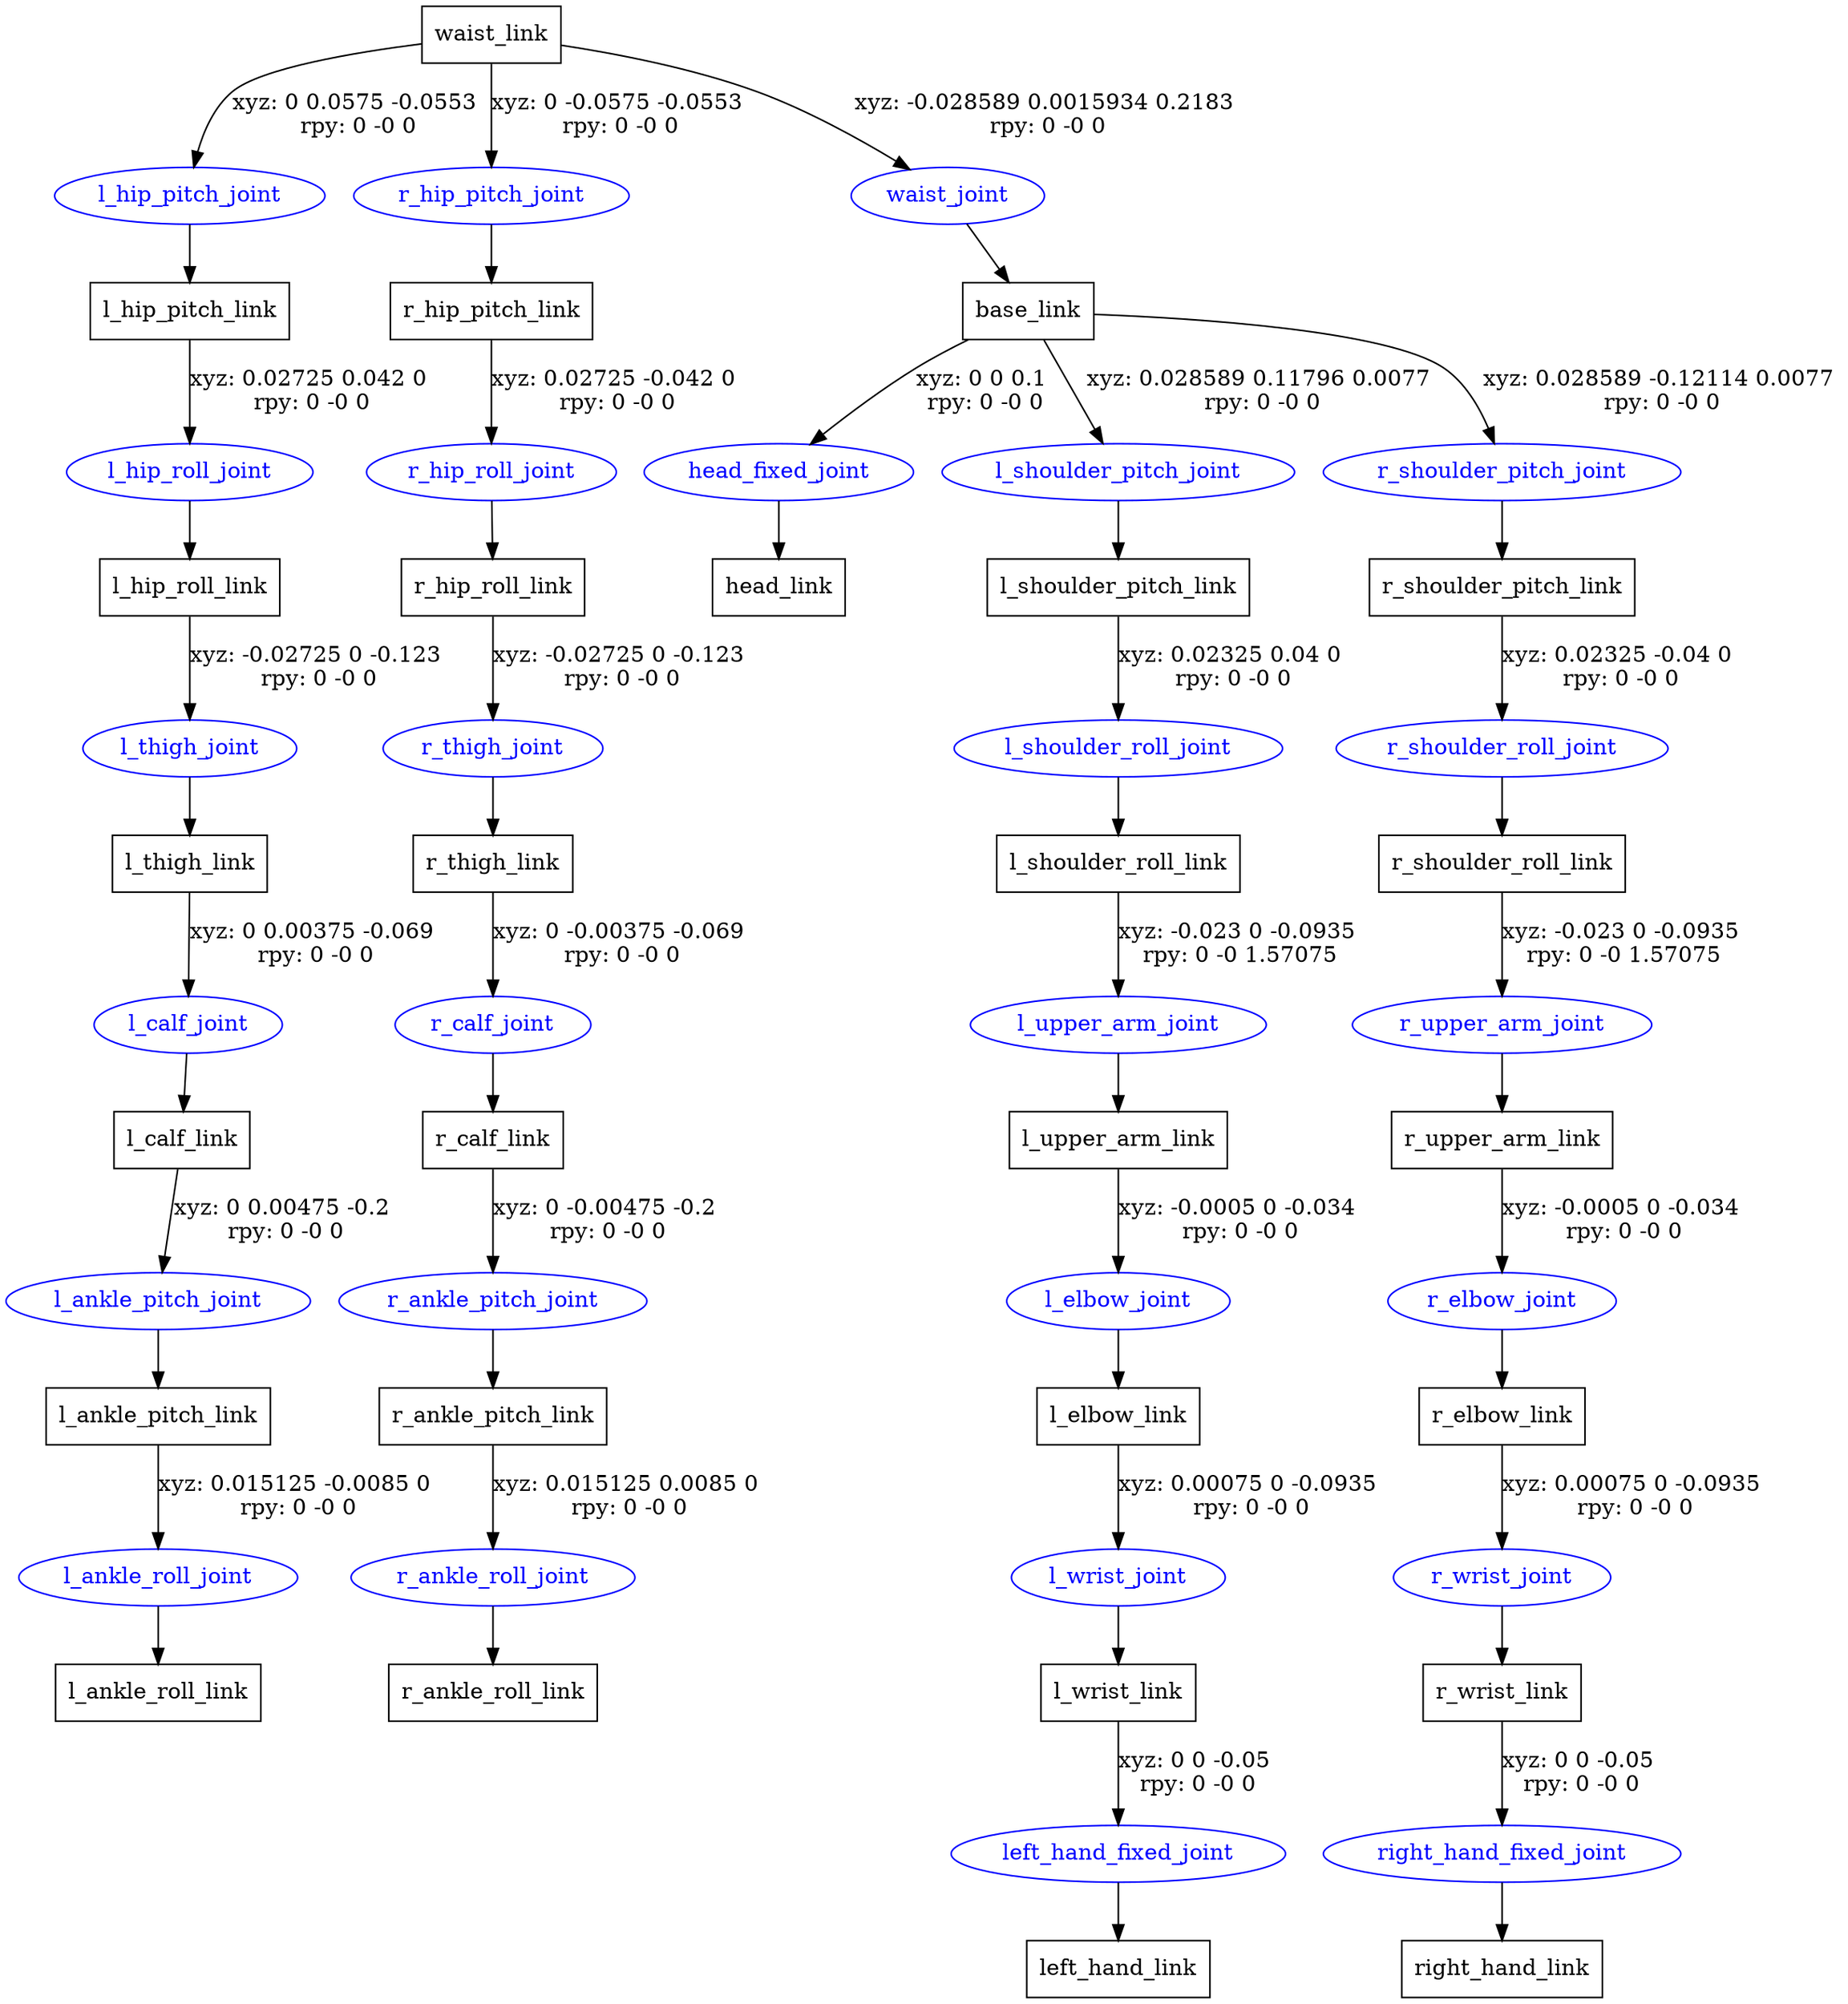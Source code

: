 digraph G {
node [shape=box];
"waist_link" [label="waist_link"];
"l_hip_pitch_link" [label="l_hip_pitch_link"];
"l_hip_roll_link" [label="l_hip_roll_link"];
"l_thigh_link" [label="l_thigh_link"];
"l_calf_link" [label="l_calf_link"];
"l_ankle_pitch_link" [label="l_ankle_pitch_link"];
"l_ankle_roll_link" [label="l_ankle_roll_link"];
"r_hip_pitch_link" [label="r_hip_pitch_link"];
"r_hip_roll_link" [label="r_hip_roll_link"];
"r_thigh_link" [label="r_thigh_link"];
"r_calf_link" [label="r_calf_link"];
"r_ankle_pitch_link" [label="r_ankle_pitch_link"];
"r_ankle_roll_link" [label="r_ankle_roll_link"];
"base_link" [label="base_link"];
"head_link" [label="head_link"];
"l_shoulder_pitch_link" [label="l_shoulder_pitch_link"];
"l_shoulder_roll_link" [label="l_shoulder_roll_link"];
"l_upper_arm_link" [label="l_upper_arm_link"];
"l_elbow_link" [label="l_elbow_link"];
"l_wrist_link" [label="l_wrist_link"];
"left_hand_link" [label="left_hand_link"];
"r_shoulder_pitch_link" [label="r_shoulder_pitch_link"];
"r_shoulder_roll_link" [label="r_shoulder_roll_link"];
"r_upper_arm_link" [label="r_upper_arm_link"];
"r_elbow_link" [label="r_elbow_link"];
"r_wrist_link" [label="r_wrist_link"];
"right_hand_link" [label="right_hand_link"];
node [shape=ellipse, color=blue, fontcolor=blue];
"waist_link" -> "l_hip_pitch_joint" [label="xyz: 0 0.0575 -0.0553 \nrpy: 0 -0 0"]
"l_hip_pitch_joint" -> "l_hip_pitch_link"
"l_hip_pitch_link" -> "l_hip_roll_joint" [label="xyz: 0.02725 0.042 0 \nrpy: 0 -0 0"]
"l_hip_roll_joint" -> "l_hip_roll_link"
"l_hip_roll_link" -> "l_thigh_joint" [label="xyz: -0.02725 0 -0.123 \nrpy: 0 -0 0"]
"l_thigh_joint" -> "l_thigh_link"
"l_thigh_link" -> "l_calf_joint" [label="xyz: 0 0.00375 -0.069 \nrpy: 0 -0 0"]
"l_calf_joint" -> "l_calf_link"
"l_calf_link" -> "l_ankle_pitch_joint" [label="xyz: 0 0.00475 -0.2 \nrpy: 0 -0 0"]
"l_ankle_pitch_joint" -> "l_ankle_pitch_link"
"l_ankle_pitch_link" -> "l_ankle_roll_joint" [label="xyz: 0.015125 -0.0085 0 \nrpy: 0 -0 0"]
"l_ankle_roll_joint" -> "l_ankle_roll_link"
"waist_link" -> "r_hip_pitch_joint" [label="xyz: 0 -0.0575 -0.0553 \nrpy: 0 -0 0"]
"r_hip_pitch_joint" -> "r_hip_pitch_link"
"r_hip_pitch_link" -> "r_hip_roll_joint" [label="xyz: 0.02725 -0.042 0 \nrpy: 0 -0 0"]
"r_hip_roll_joint" -> "r_hip_roll_link"
"r_hip_roll_link" -> "r_thigh_joint" [label="xyz: -0.02725 0 -0.123 \nrpy: 0 -0 0"]
"r_thigh_joint" -> "r_thigh_link"
"r_thigh_link" -> "r_calf_joint" [label="xyz: 0 -0.00375 -0.069 \nrpy: 0 -0 0"]
"r_calf_joint" -> "r_calf_link"
"r_calf_link" -> "r_ankle_pitch_joint" [label="xyz: 0 -0.00475 -0.2 \nrpy: 0 -0 0"]
"r_ankle_pitch_joint" -> "r_ankle_pitch_link"
"r_ankle_pitch_link" -> "r_ankle_roll_joint" [label="xyz: 0.015125 0.0085 0 \nrpy: 0 -0 0"]
"r_ankle_roll_joint" -> "r_ankle_roll_link"
"waist_link" -> "waist_joint" [label="xyz: -0.028589 0.0015934 0.2183 \nrpy: 0 -0 0"]
"waist_joint" -> "base_link"
"base_link" -> "head_fixed_joint" [label="xyz: 0 0 0.1 \nrpy: 0 -0 0"]
"head_fixed_joint" -> "head_link"
"base_link" -> "l_shoulder_pitch_joint" [label="xyz: 0.028589 0.11796 0.0077 \nrpy: 0 -0 0"]
"l_shoulder_pitch_joint" -> "l_shoulder_pitch_link"
"l_shoulder_pitch_link" -> "l_shoulder_roll_joint" [label="xyz: 0.02325 0.04 0 \nrpy: 0 -0 0"]
"l_shoulder_roll_joint" -> "l_shoulder_roll_link"
"l_shoulder_roll_link" -> "l_upper_arm_joint" [label="xyz: -0.023 0 -0.0935 \nrpy: 0 -0 1.57075"]
"l_upper_arm_joint" -> "l_upper_arm_link"
"l_upper_arm_link" -> "l_elbow_joint" [label="xyz: -0.0005 0 -0.034 \nrpy: 0 -0 0"]
"l_elbow_joint" -> "l_elbow_link"
"l_elbow_link" -> "l_wrist_joint" [label="xyz: 0.00075 0 -0.0935 \nrpy: 0 -0 0"]
"l_wrist_joint" -> "l_wrist_link"
"l_wrist_link" -> "left_hand_fixed_joint" [label="xyz: 0 0 -0.05 \nrpy: 0 -0 0"]
"left_hand_fixed_joint" -> "left_hand_link"
"base_link" -> "r_shoulder_pitch_joint" [label="xyz: 0.028589 -0.12114 0.0077 \nrpy: 0 -0 0"]
"r_shoulder_pitch_joint" -> "r_shoulder_pitch_link"
"r_shoulder_pitch_link" -> "r_shoulder_roll_joint" [label="xyz: 0.02325 -0.04 0 \nrpy: 0 -0 0"]
"r_shoulder_roll_joint" -> "r_shoulder_roll_link"
"r_shoulder_roll_link" -> "r_upper_arm_joint" [label="xyz: -0.023 0 -0.0935 \nrpy: 0 -0 1.57075"]
"r_upper_arm_joint" -> "r_upper_arm_link"
"r_upper_arm_link" -> "r_elbow_joint" [label="xyz: -0.0005 0 -0.034 \nrpy: 0 -0 0"]
"r_elbow_joint" -> "r_elbow_link"
"r_elbow_link" -> "r_wrist_joint" [label="xyz: 0.00075 0 -0.0935 \nrpy: 0 -0 0"]
"r_wrist_joint" -> "r_wrist_link"
"r_wrist_link" -> "right_hand_fixed_joint" [label="xyz: 0 0 -0.05 \nrpy: 0 -0 0"]
"right_hand_fixed_joint" -> "right_hand_link"
}
